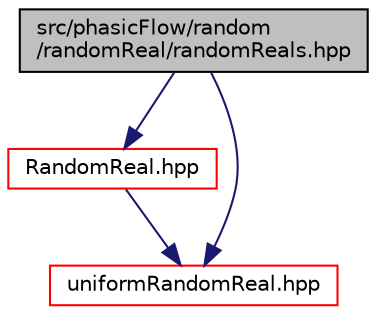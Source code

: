 digraph "src/phasicFlow/random/randomReal/randomReals.hpp"
{
 // LATEX_PDF_SIZE
  edge [fontname="Helvetica",fontsize="10",labelfontname="Helvetica",labelfontsize="10"];
  node [fontname="Helvetica",fontsize="10",shape=record];
  Node1 [label="src/phasicFlow/random\l/randomReal/randomReals.hpp",height=0.2,width=0.4,color="black", fillcolor="grey75", style="filled", fontcolor="black",tooltip=" "];
  Node1 -> Node2 [color="midnightblue",fontsize="10",style="solid",fontname="Helvetica"];
  Node2 [label="RandomReal.hpp",height=0.2,width=0.4,color="red", fillcolor="white", style="filled",URL="$RandomReal_8hpp.html",tooltip=" "];
  Node2 -> Node42 [color="midnightblue",fontsize="10",style="solid",fontname="Helvetica"];
  Node42 [label="uniformRandomReal.hpp",height=0.2,width=0.4,color="red", fillcolor="white", style="filled",URL="$uniformRandomReal_8hpp.html",tooltip=" "];
  Node1 -> Node42 [color="midnightblue",fontsize="10",style="solid",fontname="Helvetica"];
}
